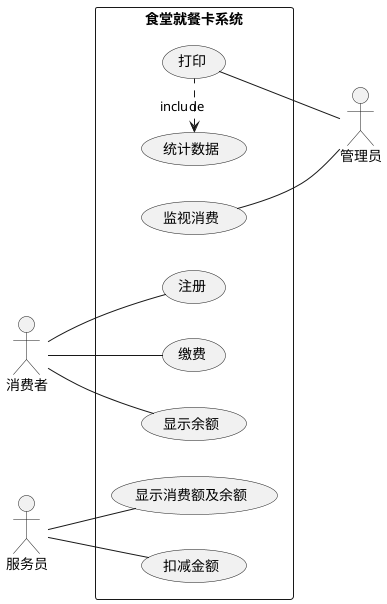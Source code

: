 @startuml
left to right direction
skinparam packageStyle rectangle
actor 消费者 as consumer
actor 服务员 as waiter
actor 管理员 as admin

rectangle 食堂就餐卡系统{

    (统计数据) <. (打印) : include
    (监视消费) --admin
    (打印)--admin

     waiter -- (显示消费额及余额)
     waiter -- (扣减金额)

     consumer --(注册)
     consumer --(缴费)
     consumer --(显示余额)

}
@enduml
